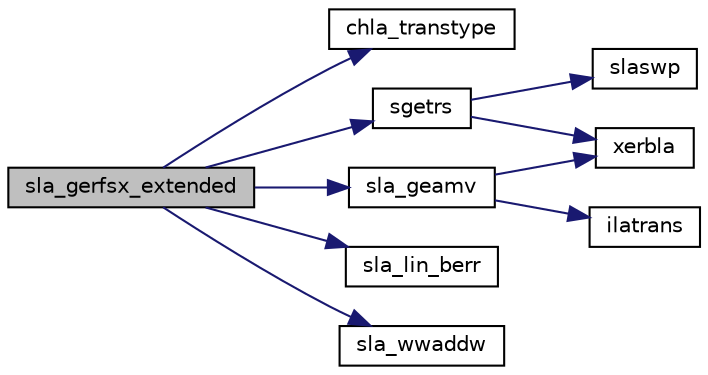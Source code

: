 digraph "sla_gerfsx_extended"
{
 // LATEX_PDF_SIZE
  edge [fontname="Helvetica",fontsize="10",labelfontname="Helvetica",labelfontsize="10"];
  node [fontname="Helvetica",fontsize="10",shape=record];
  rankdir="LR";
  Node1 [label="sla_gerfsx_extended",height=0.2,width=0.4,color="black", fillcolor="grey75", style="filled", fontcolor="black",tooltip="SLA_GERFSX_EXTENDED improves the computed solution to a system of linear equations for general matric..."];
  Node1 -> Node2 [color="midnightblue",fontsize="10",style="solid",fontname="Helvetica"];
  Node2 [label="chla_transtype",height=0.2,width=0.4,color="black", fillcolor="white", style="filled",URL="$chla__transtype_8f.html#a9350edcf6f80d188f3c01400ebe85260",tooltip="CHLA_TRANSTYPE"];
  Node1 -> Node3 [color="midnightblue",fontsize="10",style="solid",fontname="Helvetica"];
  Node3 [label="sgetrs",height=0.2,width=0.4,color="black", fillcolor="white", style="filled",URL="$sgetrs_8f.html#aa00bcf4d83a118cb6f0b6619d6ffaa24",tooltip="SGETRS"];
  Node3 -> Node4 [color="midnightblue",fontsize="10",style="solid",fontname="Helvetica"];
  Node4 [label="slaswp",height=0.2,width=0.4,color="black", fillcolor="white", style="filled",URL="$slaswp_8f.html#acb14404955e1b301d7877892a3c83f3d",tooltip="SLASWP performs a series of row interchanges on a general rectangular matrix."];
  Node3 -> Node5 [color="midnightblue",fontsize="10",style="solid",fontname="Helvetica"];
  Node5 [label="xerbla",height=0.2,width=0.4,color="black", fillcolor="white", style="filled",URL="$xerbla_8f.html#a377ee61015baf8dea7770b3a404b1c07",tooltip="XERBLA"];
  Node1 -> Node6 [color="midnightblue",fontsize="10",style="solid",fontname="Helvetica"];
  Node6 [label="sla_geamv",height=0.2,width=0.4,color="black", fillcolor="white", style="filled",URL="$sla__geamv_8f.html#a3e50914b0060d102e0c71d08ee0d5618",tooltip="SLA_GEAMV computes a matrix-vector product using a general matrix to calculate error bounds."];
  Node6 -> Node7 [color="midnightblue",fontsize="10",style="solid",fontname="Helvetica"];
  Node7 [label="ilatrans",height=0.2,width=0.4,color="black", fillcolor="white", style="filled",URL="$ilatrans_8f.html#aec3c2c1d0a04f49ff1b18fe344b687c1",tooltip="ILATRANS"];
  Node6 -> Node5 [color="midnightblue",fontsize="10",style="solid",fontname="Helvetica"];
  Node1 -> Node8 [color="midnightblue",fontsize="10",style="solid",fontname="Helvetica"];
  Node8 [label="sla_lin_berr",height=0.2,width=0.4,color="black", fillcolor="white", style="filled",URL="$sla__lin__berr_8f.html#af01ca9f6b21ce873bd210ad3e58b38fa",tooltip="SLA_LIN_BERR computes a component-wise relative backward error."];
  Node1 -> Node9 [color="midnightblue",fontsize="10",style="solid",fontname="Helvetica"];
  Node9 [label="sla_wwaddw",height=0.2,width=0.4,color="black", fillcolor="white", style="filled",URL="$sla__wwaddw_8f.html#a322e52ebd5568f361fff5e88c75c2c4e",tooltip="SLA_WWADDW adds a vector into a doubled-single vector."];
}
